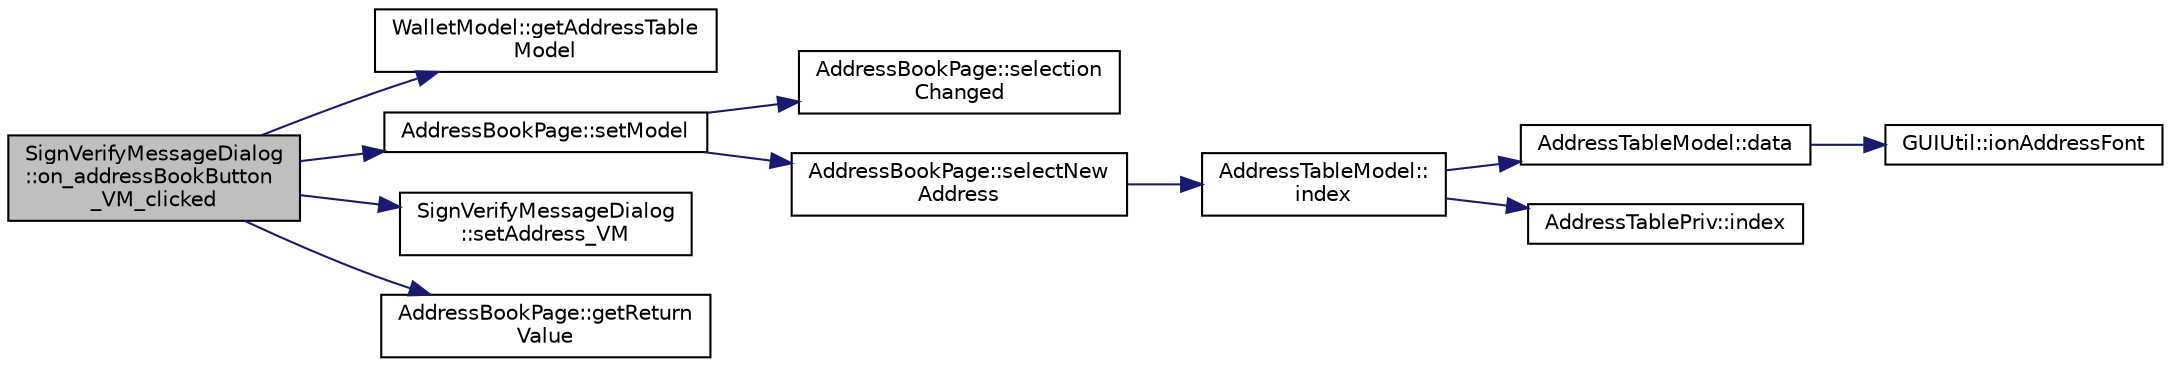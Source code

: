 digraph "SignVerifyMessageDialog::on_addressBookButton_VM_clicked"
{
  edge [fontname="Helvetica",fontsize="10",labelfontname="Helvetica",labelfontsize="10"];
  node [fontname="Helvetica",fontsize="10",shape=record];
  rankdir="LR";
  Node20 [label="SignVerifyMessageDialog\l::on_addressBookButton\l_VM_clicked",height=0.2,width=0.4,color="black", fillcolor="grey75", style="filled", fontcolor="black"];
  Node20 -> Node21 [color="midnightblue",fontsize="10",style="solid",fontname="Helvetica"];
  Node21 [label="WalletModel::getAddressTable\lModel",height=0.2,width=0.4,color="black", fillcolor="white", style="filled",URL="$d4/d27/class_wallet_model.html#a89ed202e2dbc04aaa70d72872b95b351"];
  Node20 -> Node22 [color="midnightblue",fontsize="10",style="solid",fontname="Helvetica"];
  Node22 [label="AddressBookPage::setModel",height=0.2,width=0.4,color="black", fillcolor="white", style="filled",URL="$d3/d4a/class_address_book_page.html#a1282cda9cb0300ee04c472ec4c9949f3"];
  Node22 -> Node23 [color="midnightblue",fontsize="10",style="solid",fontname="Helvetica"];
  Node23 [label="AddressBookPage::selection\lChanged",height=0.2,width=0.4,color="black", fillcolor="white", style="filled",URL="$d3/d4a/class_address_book_page.html#a9df2b5984c8b4ab2c4b5eade1aab8f3e"];
  Node22 -> Node24 [color="midnightblue",fontsize="10",style="solid",fontname="Helvetica"];
  Node24 [label="AddressBookPage::selectNew\lAddress",height=0.2,width=0.4,color="black", fillcolor="white", style="filled",URL="$d3/d4a/class_address_book_page.html#a94958ad9ed9564af6480eb905fa91393",tooltip="New entry/entries were added to address table. "];
  Node24 -> Node25 [color="midnightblue",fontsize="10",style="solid",fontname="Helvetica"];
  Node25 [label="AddressTableModel::\lindex",height=0.2,width=0.4,color="black", fillcolor="white", style="filled",URL="$d9/ded/class_address_table_model.html#a74e9123471948255f87271c823c82854"];
  Node25 -> Node26 [color="midnightblue",fontsize="10",style="solid",fontname="Helvetica"];
  Node26 [label="AddressTableModel::data",height=0.2,width=0.4,color="black", fillcolor="white", style="filled",URL="$d9/ded/class_address_table_model.html#a79b07007c147962c0119310ebd4931c1"];
  Node26 -> Node27 [color="midnightblue",fontsize="10",style="solid",fontname="Helvetica"];
  Node27 [label="GUIUtil::ionAddressFont",height=0.2,width=0.4,color="black", fillcolor="white", style="filled",URL="$d1/d87/namespace_g_u_i_util.html#a7cec12a5eacf453bfd69921c3e763b32"];
  Node25 -> Node28 [color="midnightblue",fontsize="10",style="solid",fontname="Helvetica"];
  Node28 [label="AddressTablePriv::index",height=0.2,width=0.4,color="black", fillcolor="white", style="filled",URL="$de/dba/class_address_table_priv.html#af311eb7d0189a74a508d7ad0f563f307"];
  Node20 -> Node29 [color="midnightblue",fontsize="10",style="solid",fontname="Helvetica"];
  Node29 [label="SignVerifyMessageDialog\l::setAddress_VM",height=0.2,width=0.4,color="black", fillcolor="white", style="filled",URL="$d1/d26/class_sign_verify_message_dialog.html#a24d7ebbcbc3f0889b64cac88788fce01"];
  Node20 -> Node30 [color="midnightblue",fontsize="10",style="solid",fontname="Helvetica"];
  Node30 [label="AddressBookPage::getReturn\lValue",height=0.2,width=0.4,color="black", fillcolor="white", style="filled",URL="$d3/d4a/class_address_book_page.html#a4f6d802c63539ac335b138cca0b913d2"];
}
